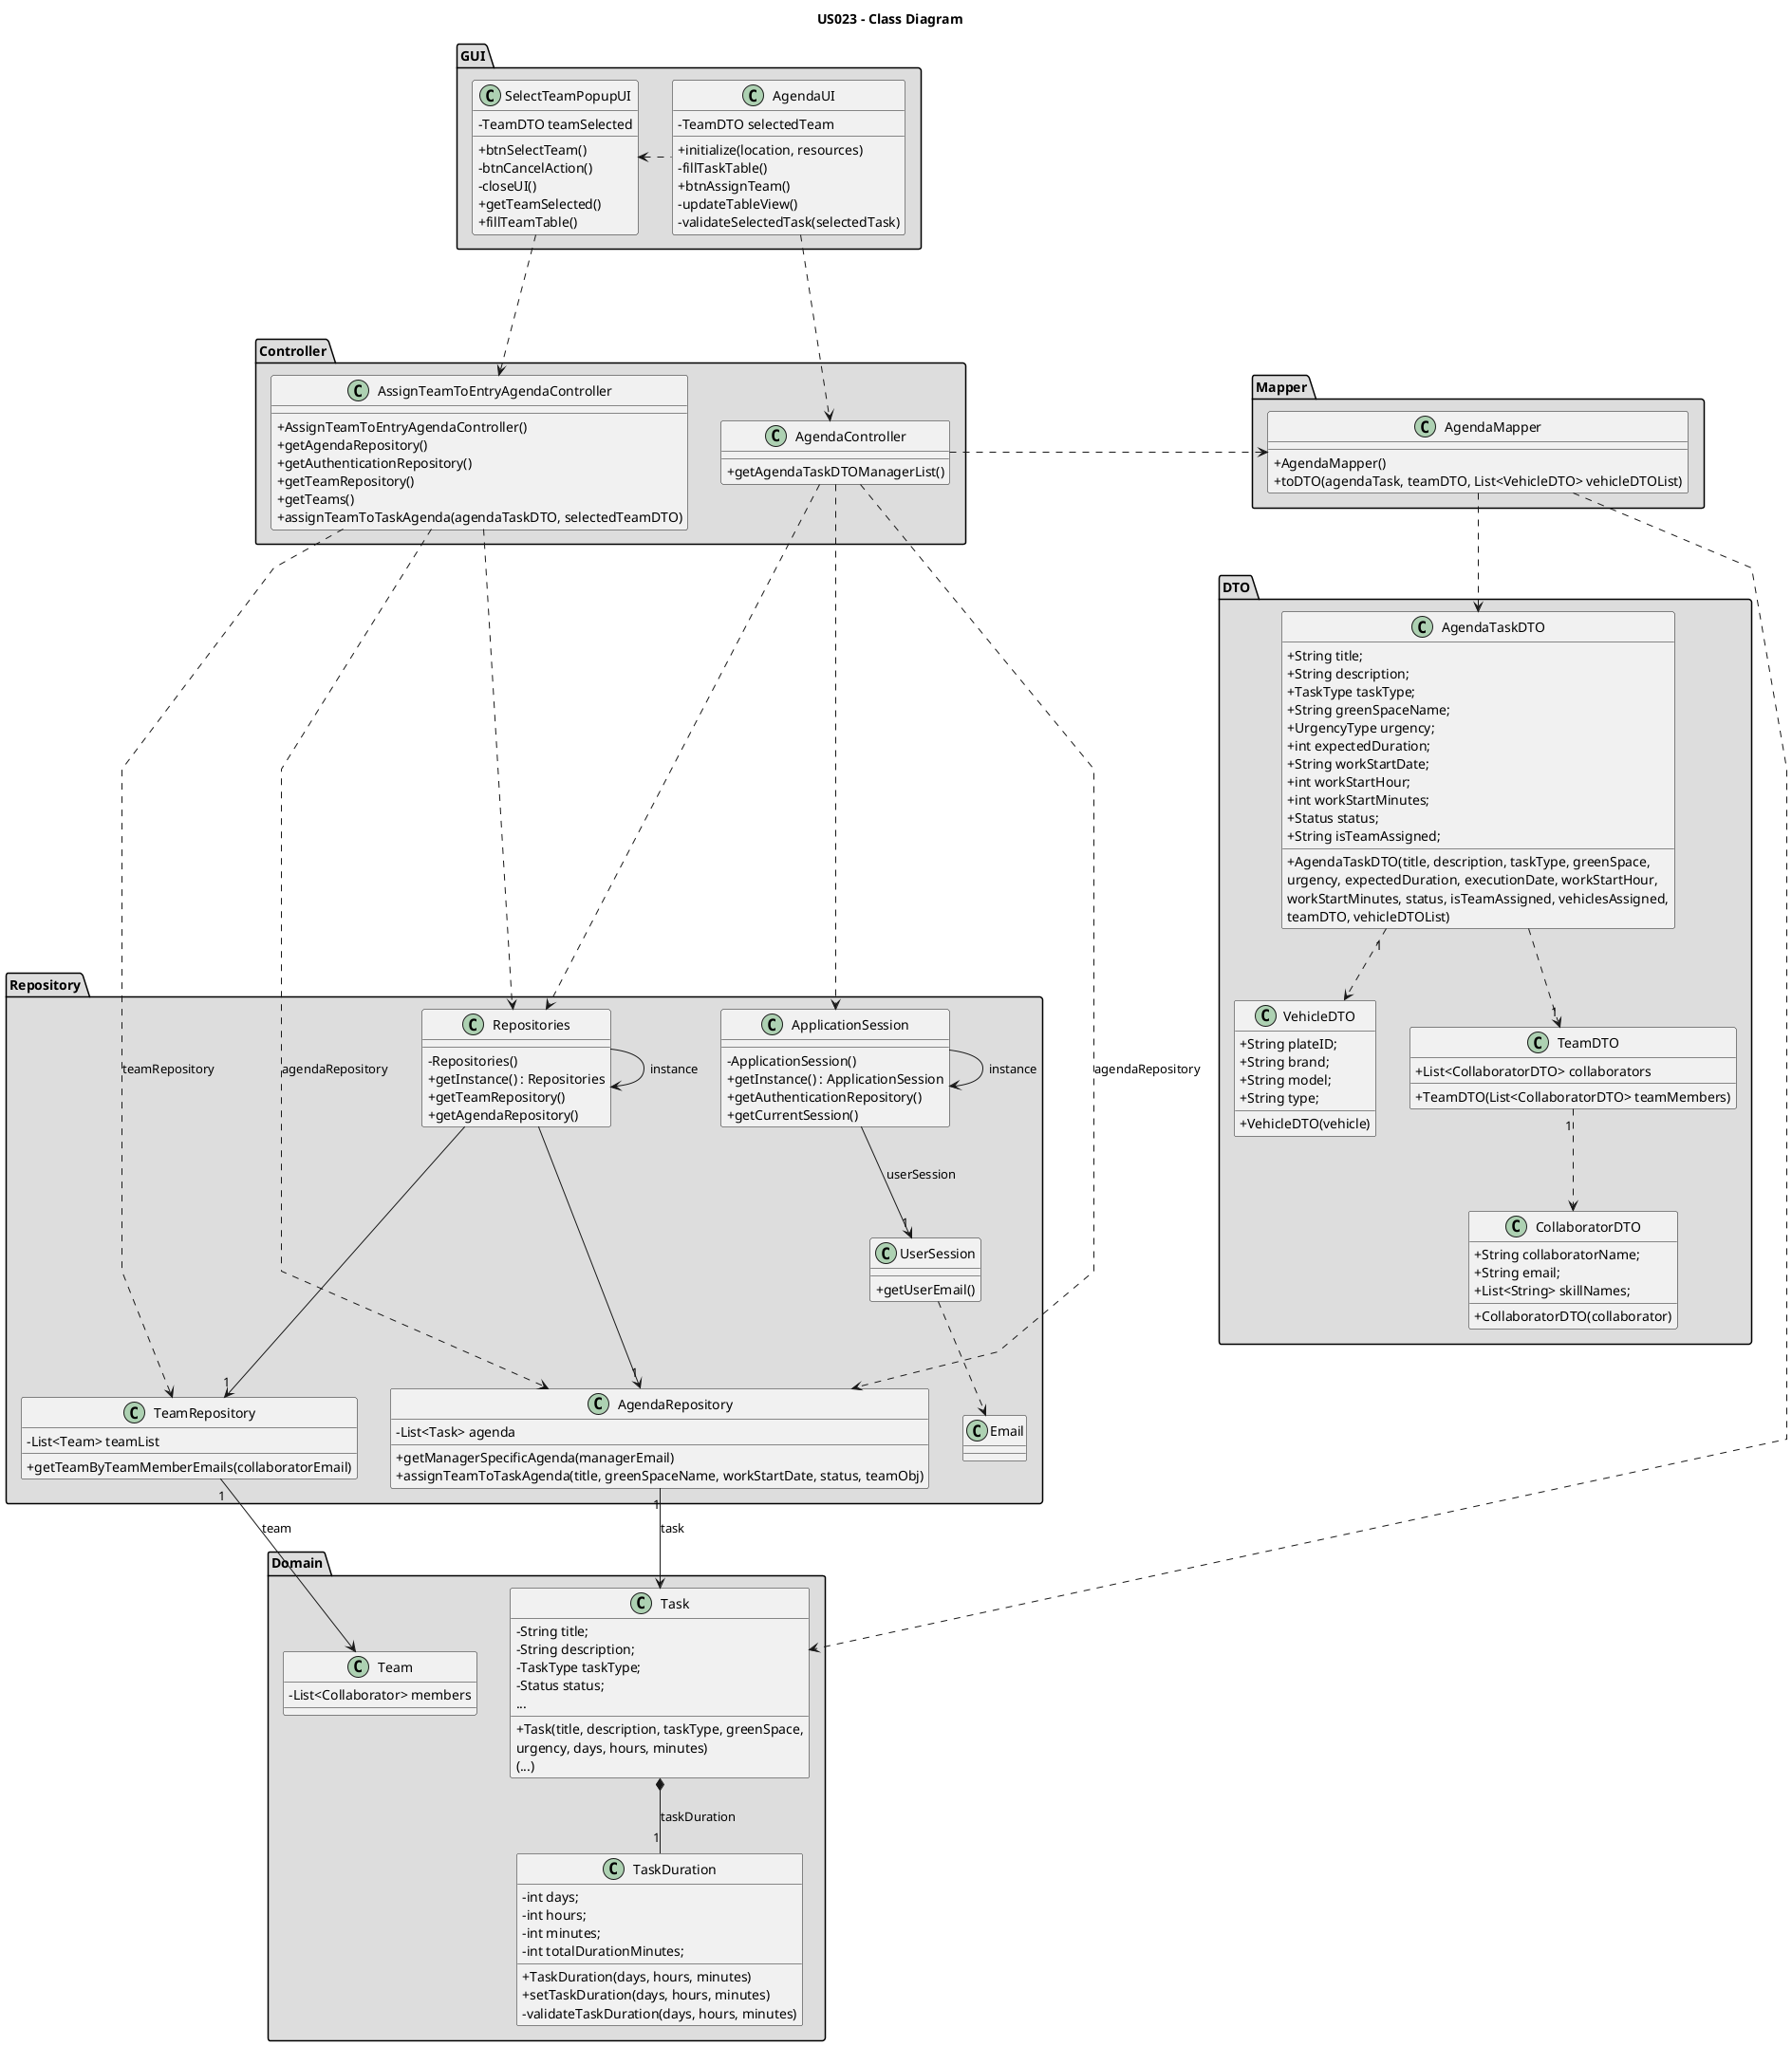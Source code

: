 @startuml
'skinparam monochrome true
skinparam packageStyle rectangle
skinparam shadowing false
skinparam linetype polyline
'skinparam linetype orto

skinparam classAttributeIconSize 0
title US023 - Class Diagram

package GUI <<Folder>> #DDDDDD {

class AgendaUI {
    - TeamDTO selectedTeam
    + initialize(location, resources)
    - fillTaskTable()
    + btnAssignTeam()
    - updateTableView()
    - validateSelectedTask(selectedTask)
}

class SelectTeamPopupUI{
    - TeamDTO teamSelected
    + btnSelectTeam()
    - btnCancelAction()
    - closeUI()
    + getTeamSelected()
    + fillTeamTable()

}

}

package Controller <<Folder>> #DDDDDD {
class AssignTeamToEntryAgendaController {
    + AssignTeamToEntryAgendaController()
    + getAgendaRepository()
    + getAuthenticationRepository()
    + getTeamRepository()
    + getTeams()
    + assignTeamToTaskAgenda(agendaTaskDTO, selectedTeamDTO)
}

class AgendaController{
    + getAgendaTaskDTOManagerList()


}
}

'package Domain <<Folder>> #AAAAAA{
package Repository <<Folder>> #DDDDDD {
class TeamRepository{
    - List<Team> teamList

    + getTeamByTeamMemberEmails(collaboratorEmail)
}

class AgendaRepository{
    - List<Task> agenda

    + getManagerSpecificAgenda(managerEmail)
    + assignTeamToTaskAgenda(title, greenSpaceName, workStartDate, status, teamObj)
}

class Repositories {
    - Repositories()
    + getInstance() : Repositories
    + getTeamRepository()
    + getAgendaRepository()
}

class ApplicationSession{
    - ApplicationSession()
    + getInstance() : ApplicationSession
    + getAuthenticationRepository()
    + getCurrentSession()

}

class UserSession{
    + getUserEmail()

}

class Email{

}

}


package Domain <<Folder>> #DDDDDD {
class Team {
    - List<Collaborator> members
}

class Task {
    - String title;
    - String description;
    - TaskType taskType;
    - Status status;
    ...

    + Task(title, description, taskType, greenSpace,\nurgency, days, hours, minutes)
    (...)
}

class TaskDuration {
    - int days;
    - int hours;
    - int minutes;
    - int totalDurationMinutes;

    + TaskDuration(days, hours, minutes)
    + setTaskDuration(days, hours, minutes)
    - validateTaskDuration(days, hours, minutes)
}

'}
}


package Mapper <<Folder>> #DDDDDD {

class AgendaMapper{
    + AgendaMapper()
    + toDTO(agendaTask, teamDTO, List<VehicleDTO> vehicleDTOList)

}

}

package DTO <<Folder>> #DDDDDD {

class AgendaTaskDTO {
    + String title;
    + String description;
    + TaskType taskType;
    + String greenSpaceName;
    + UrgencyType urgency;
    + int expectedDuration;
    + String workStartDate;
    + int workStartHour;
    + int workStartMinutes;
    + Status status;
    + String isTeamAssigned;

    + AgendaTaskDTO(title, description, taskType, greenSpace,\nurgency, expectedDuration, executionDate, workStartHour,\nworkStartMinutes, status, isTeamAssigned, vehiclesAssigned,\nteamDTO, vehicleDTOList)

}

class CollaboratorDTO{
    + String collaboratorName;
    + String email;
    + List<String> skillNames;

    + CollaboratorDTO(collaborator)

    }

class TeamDTO{
    + List<CollaboratorDTO> collaborators
    + TeamDTO(List<CollaboratorDTO> teamMembers)
    }

class VehicleDTO{
    + String plateID;
    + String brand;
    + String model;
    + String type;

    +VehicleDTO(vehicle)

}

}


'AddNewEntryAgendaUI .down.> AddNewEntryAgendaController
'AddNewEntryAgendaUI ..right> InsertDatePopupUI
'AddNewEntryAgendaController ...> Repositories : repositories
'AddNewEntryAgendaController ...> GreenSpaceRepository : greenSpaceRepository
'AddNewEntryAgendaController ...> ToDoRepository : toDoRepository
'AddNewEntryAgendaController ...> AgendaRepository : agendaRepository
'AddNewEntryAgendaController ...> ApplicationSession
'Repositories -> Repositories : instance
'Repositories ---> "1" GreenSpaceRepository
'Repositories ---> "1" ToDoRepository
'Repositories ---> "1" AgendaRepository
'ApplicationSession -> ApplicationSession : instance
'ApplicationSession -down-> "1" UserSession : userSession
'UserSession ..> Email
'GreenSpaceRepository "1" -> GreenSpace : greenSpace
'ToDoRepository "1" -down-> Task : task
'Task *--"1" TaskDuration : taskDuration
'AddNewEntryAgendaController ..right.> ToDoListMapper
'ToDoListMapper ..> Task : task
'ToDoListMapper ..> ToDoTaskWithStatusDTO : toDoTaskWithStatusDTO
'ToDoTaskDTO <|-- ToDoTaskWithStatusDTO

AgendaUI ..> AgendaController
AgendaUI .left.> SelectTeamPopupUI
SelectTeamPopupUI ...> AssignTeamToEntryAgendaController
AgendaController ...> Repositories
AssignTeamToEntryAgendaController ..> Repositories
AgendaController .> ApplicationSession
ApplicationSession -> ApplicationSession : instance
ApplicationSession -down-> "1" UserSession : userSession
UserSession ..> Email
Repositories ---> "1" AgendaRepository
Repositories ---> "1" TeamRepository
AgendaRepository "1" -down-> Task : task
Task *--"1" TaskDuration : taskDuration
TeamRepository "1" -> Team : team
AgendaController ..> AgendaRepository : agendaRepository
AssignTeamToEntryAgendaController ..> AgendaRepository : agendaRepository
AssignTeamToEntryAgendaController ..> TeamRepository : teamRepository
Repositories -> Repositories : instance
AgendaController ..left> AgendaMapper
AgendaMapper ..> AgendaTaskDTO
AgendaTaskDTO ..> "1"TeamDTO
AgendaMapper ..> Task
TeamDTO "1" ..> CollaboratorDTO
AgendaTaskDTO "1" ..> VehicleDTO


@enduml